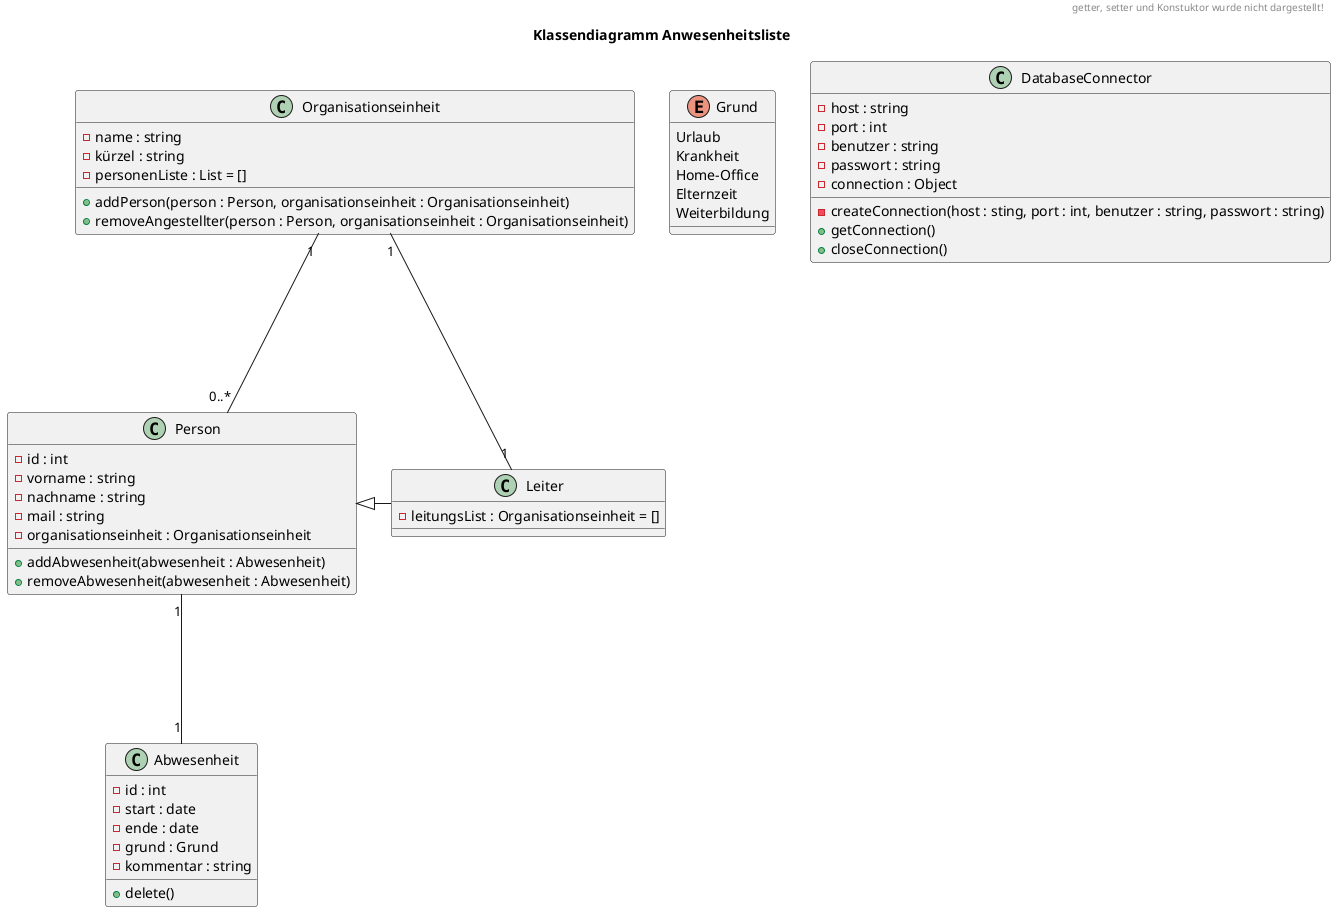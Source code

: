 @startuml
title
Klassendiagramm Anwesenheitsliste
end title
' left to right direction
skinparam ranksep 150

header getter, setter und Konstuktor wurde nicht dargestellt!

class Person{
    -id : int
    -vorname : string
    -nachname : string
    -mail : string
    -organisationseinheit : Organisationseinheit
    +addAbwesenheit(abwesenheit : Abwesenheit)
    +removeAbwesenheit(abwesenheit : Abwesenheit)
    ' +getId()
    ' +getVorname()
    ' +getNachame()
    ' +getName()
    ' +getMail()
    ' +getOrganisationseinheit()
    ' +setId()
    ' +setVorname()
    ' +setNachame()
    ' +setName()
    ' +setMail()
    ' +setOrganisationseinheit()
}

class Leiter{
    -leitungsList : Organisationseinheit = []
    ' +getLeitung()
    ' +setLeitung()
}

class Organisationseinheit{
    -name : string
    -kürzel : string
    -personenListe : List = []
    +addPerson(person : Person, organisationseinheit : Organisationseinheit)
    +removeAngestellter(person : Person, organisationseinheit : Organisationseinheit)
}

class Abwesenheit{
    -id : int
    -start : date
    -ende : date
    -grund : Grund
    -kommentar : string
    +delete()
}

enum Grund{
    Urlaub
    Krankheit
    Home-Office
    Elternzeit
    Weiterbildung
}

class DatabaseConnector{
    -host : string
    -port : int
    -benutzer : string
    -passwort : string
    -connection : Object
    -createConnection(host : sting, port : int, benutzer : string, passwort : string)
    +getConnection()
    +closeConnection()
}



Person <|- Leiter
Organisationseinheit "1" -- "0..*" Person 
Organisationseinheit "1" - "1" Leiter 
Person "1" -- "1" Abwesenheit
' Grund ..> Abwesenheit
@enduml